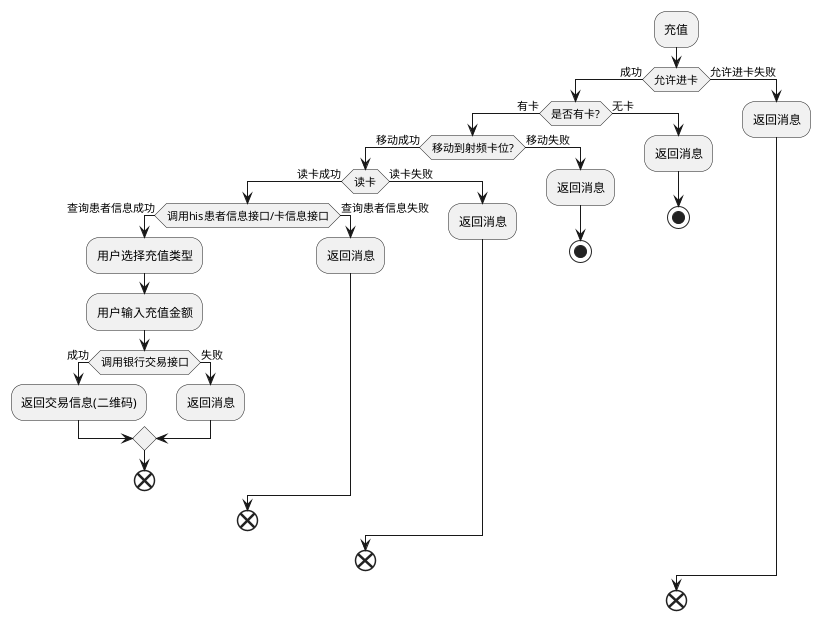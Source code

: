 @startuml
:充值;
if(允许进卡) then(成功)
    if (是否有卡?) then (有卡)
        if (移动到射频卡位?) then (移动成功)
            if(读卡) then(读卡成功)

            if(调用his患者信息接口/卡信息接口) then (查询患者信息成功)
                :用户选择充值类型;
                :用户输入充值金额;
                if (调用银行交易接口) then (成功)
                :返回交易信息(二维码);
                else(失败)
                :返回消息;
                endif
                end
            else(查询患者信息失败)
                :返回消息;
            endif
                end

            else(读卡失败)
                :返回消息;
            endif
                end
        else (移动失败)
        :返回消息;
        stop
        endif
    else (无卡)
    :返回消息;
        stop
    endif
else(允许进卡失败)
:返回消息;
endif
end
@enduml